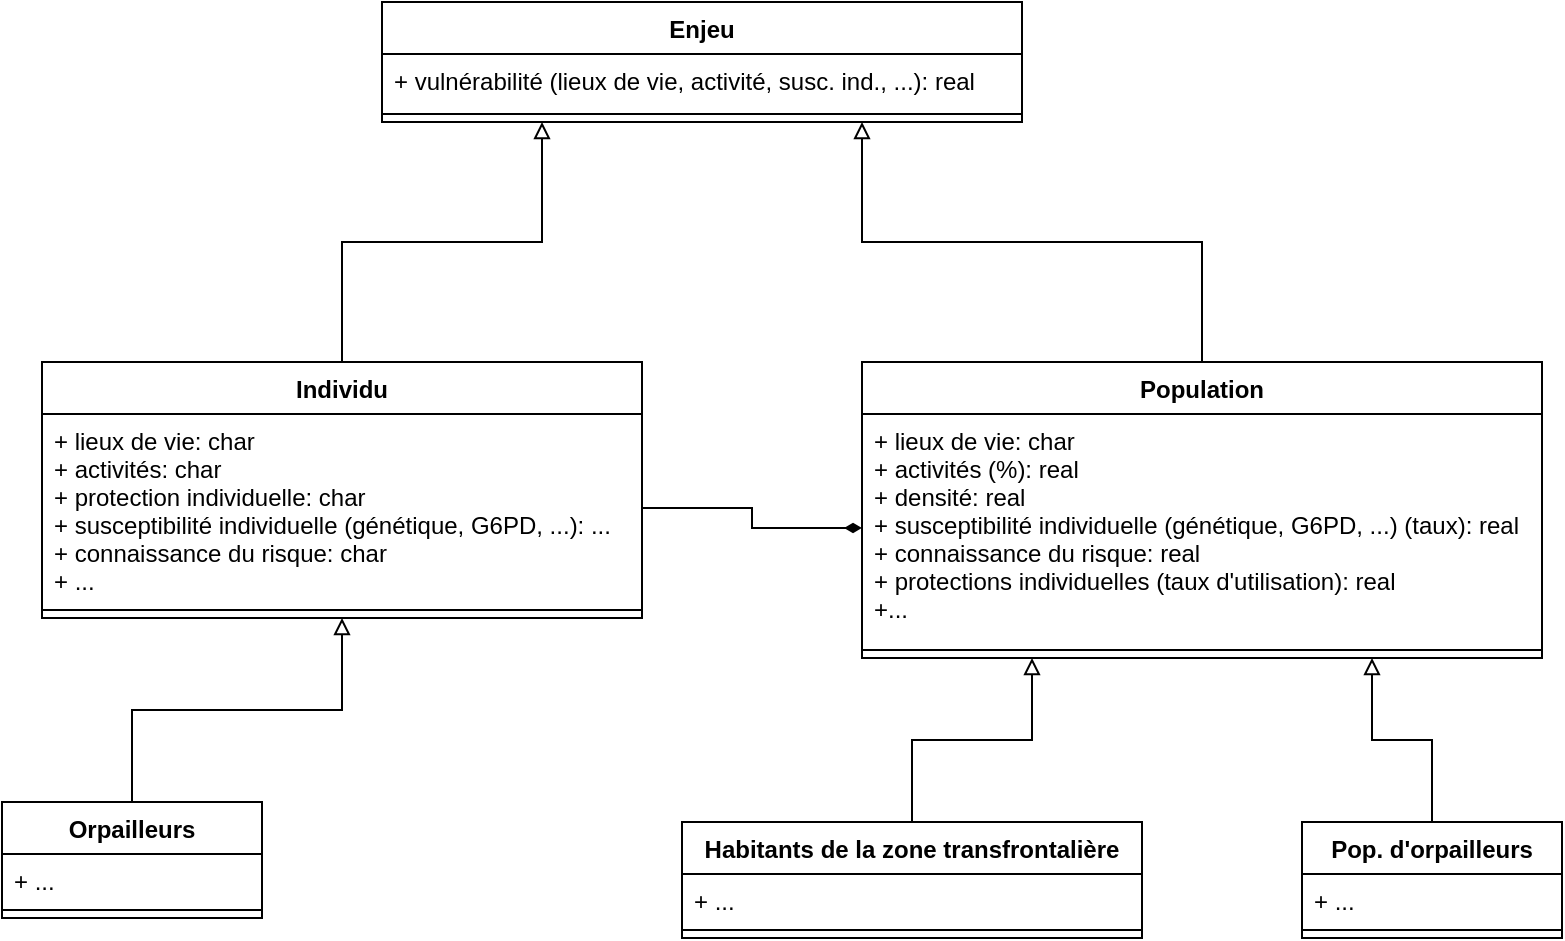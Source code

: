 <mxfile version="18.0.5" type="github">
  <diagram id="p6t1xGRjiH8hZAtJBaEH" name="Page-1">
    <mxGraphModel dx="1355" dy="777" grid="1" gridSize="10" guides="1" tooltips="1" connect="1" arrows="1" fold="1" page="1" pageScale="1" pageWidth="827" pageHeight="1169" math="0" shadow="0">
      <root>
        <mxCell id="0" />
        <mxCell id="1" parent="0" />
        <mxCell id="fkNfoiBsVdpP70R4Vi2L-1" value="Enjeu" style="swimlane;fontStyle=1;align=center;verticalAlign=top;childLayout=stackLayout;horizontal=1;startSize=26;horizontalStack=0;resizeParent=1;resizeParentMax=0;resizeLast=0;collapsible=1;marginBottom=0;" vertex="1" parent="1">
          <mxGeometry x="210" y="190" width="320" height="60" as="geometry" />
        </mxCell>
        <mxCell id="fkNfoiBsVdpP70R4Vi2L-2" value="+ vulnérabilité (lieux de vie, activité, susc. ind., ...): real" style="text;strokeColor=none;fillColor=none;align=left;verticalAlign=top;spacingLeft=4;spacingRight=4;overflow=hidden;rotatable=0;points=[[0,0.5],[1,0.5]];portConstraint=eastwest;" vertex="1" parent="fkNfoiBsVdpP70R4Vi2L-1">
          <mxGeometry y="26" width="320" height="26" as="geometry" />
        </mxCell>
        <mxCell id="fkNfoiBsVdpP70R4Vi2L-3" value="" style="line;strokeWidth=1;fillColor=none;align=left;verticalAlign=middle;spacingTop=-1;spacingLeft=3;spacingRight=3;rotatable=0;labelPosition=right;points=[];portConstraint=eastwest;" vertex="1" parent="fkNfoiBsVdpP70R4Vi2L-1">
          <mxGeometry y="52" width="320" height="8" as="geometry" />
        </mxCell>
        <mxCell id="fkNfoiBsVdpP70R4Vi2L-10" style="edgeStyle=orthogonalEdgeStyle;rounded=0;orthogonalLoop=1;jettySize=auto;html=1;exitX=0.5;exitY=0;exitDx=0;exitDy=0;entryX=0.25;entryY=1;entryDx=0;entryDy=0;endArrow=block;endFill=0;" edge="1" parent="1" source="fkNfoiBsVdpP70R4Vi2L-4" target="fkNfoiBsVdpP70R4Vi2L-1">
          <mxGeometry relative="1" as="geometry" />
        </mxCell>
        <mxCell id="fkNfoiBsVdpP70R4Vi2L-4" value="Individu" style="swimlane;fontStyle=1;align=center;verticalAlign=top;childLayout=stackLayout;horizontal=1;startSize=26;horizontalStack=0;resizeParent=1;resizeParentMax=0;resizeLast=0;collapsible=1;marginBottom=0;" vertex="1" parent="1">
          <mxGeometry x="40" y="370" width="300" height="128" as="geometry" />
        </mxCell>
        <mxCell id="fkNfoiBsVdpP70R4Vi2L-5" value="+ lieux de vie: char&#xa;+ activités: char&#xa;+ protection individuelle: char&#xa;+ susceptibilité individuelle (génétique, G6PD, ...): ...&#xa;+ connaissance du risque: char&#xa;+ ..." style="text;strokeColor=none;fillColor=none;align=left;verticalAlign=top;spacingLeft=4;spacingRight=4;overflow=hidden;rotatable=0;points=[[0,0.5],[1,0.5]];portConstraint=eastwest;" vertex="1" parent="fkNfoiBsVdpP70R4Vi2L-4">
          <mxGeometry y="26" width="300" height="94" as="geometry" />
        </mxCell>
        <mxCell id="fkNfoiBsVdpP70R4Vi2L-6" value="" style="line;strokeWidth=1;fillColor=none;align=left;verticalAlign=middle;spacingTop=-1;spacingLeft=3;spacingRight=3;rotatable=0;labelPosition=right;points=[];portConstraint=eastwest;" vertex="1" parent="fkNfoiBsVdpP70R4Vi2L-4">
          <mxGeometry y="120" width="300" height="8" as="geometry" />
        </mxCell>
        <mxCell id="fkNfoiBsVdpP70R4Vi2L-11" style="edgeStyle=orthogonalEdgeStyle;rounded=0;orthogonalLoop=1;jettySize=auto;html=1;exitX=0.5;exitY=0;exitDx=0;exitDy=0;entryX=0.75;entryY=1;entryDx=0;entryDy=0;endArrow=block;endFill=0;" edge="1" parent="1" source="fkNfoiBsVdpP70R4Vi2L-7" target="fkNfoiBsVdpP70R4Vi2L-1">
          <mxGeometry relative="1" as="geometry" />
        </mxCell>
        <mxCell id="fkNfoiBsVdpP70R4Vi2L-7" value="Population" style="swimlane;fontStyle=1;align=center;verticalAlign=top;childLayout=stackLayout;horizontal=1;startSize=26;horizontalStack=0;resizeParent=1;resizeParentMax=0;resizeLast=0;collapsible=1;marginBottom=0;" vertex="1" parent="1">
          <mxGeometry x="450" y="370" width="340" height="148" as="geometry" />
        </mxCell>
        <mxCell id="fkNfoiBsVdpP70R4Vi2L-8" value="+ lieux de vie: char&#xa;+ activités (%): real&#xa;+ densité: real&#xa;+ susceptibilité individuelle (génétique, G6PD, ...) (taux): real&#xa;+ connaissance du risque: real&#xa;+ protections individuelles (taux d&#39;utilisation): real&#xa;+..." style="text;strokeColor=none;fillColor=none;align=left;verticalAlign=top;spacingLeft=4;spacingRight=4;overflow=hidden;rotatable=0;points=[[0,0.5],[1,0.5]];portConstraint=eastwest;" vertex="1" parent="fkNfoiBsVdpP70R4Vi2L-7">
          <mxGeometry y="26" width="340" height="114" as="geometry" />
        </mxCell>
        <mxCell id="fkNfoiBsVdpP70R4Vi2L-9" value="" style="line;strokeWidth=1;fillColor=none;align=left;verticalAlign=middle;spacingTop=-1;spacingLeft=3;spacingRight=3;rotatable=0;labelPosition=right;points=[];portConstraint=eastwest;" vertex="1" parent="fkNfoiBsVdpP70R4Vi2L-7">
          <mxGeometry y="140" width="340" height="8" as="geometry" />
        </mxCell>
        <mxCell id="fkNfoiBsVdpP70R4Vi2L-18" style="edgeStyle=orthogonalEdgeStyle;rounded=0;orthogonalLoop=1;jettySize=auto;html=1;exitX=0.5;exitY=0;exitDx=0;exitDy=0;entryX=0.25;entryY=1;entryDx=0;entryDy=0;endArrow=block;endFill=0;" edge="1" parent="1" source="fkNfoiBsVdpP70R4Vi2L-12" target="fkNfoiBsVdpP70R4Vi2L-7">
          <mxGeometry relative="1" as="geometry" />
        </mxCell>
        <mxCell id="fkNfoiBsVdpP70R4Vi2L-12" value="Habitants de la zone transfrontalière" style="swimlane;fontStyle=1;align=center;verticalAlign=top;childLayout=stackLayout;horizontal=1;startSize=26;horizontalStack=0;resizeParent=1;resizeParentMax=0;resizeLast=0;collapsible=1;marginBottom=0;" vertex="1" parent="1">
          <mxGeometry x="360" y="600" width="230" height="58" as="geometry" />
        </mxCell>
        <mxCell id="fkNfoiBsVdpP70R4Vi2L-13" value="+ ..." style="text;strokeColor=none;fillColor=none;align=left;verticalAlign=top;spacingLeft=4;spacingRight=4;overflow=hidden;rotatable=0;points=[[0,0.5],[1,0.5]];portConstraint=eastwest;" vertex="1" parent="fkNfoiBsVdpP70R4Vi2L-12">
          <mxGeometry y="26" width="230" height="24" as="geometry" />
        </mxCell>
        <mxCell id="fkNfoiBsVdpP70R4Vi2L-14" value="" style="line;strokeWidth=1;fillColor=none;align=left;verticalAlign=middle;spacingTop=-1;spacingLeft=3;spacingRight=3;rotatable=0;labelPosition=right;points=[];portConstraint=eastwest;" vertex="1" parent="fkNfoiBsVdpP70R4Vi2L-12">
          <mxGeometry y="50" width="230" height="8" as="geometry" />
        </mxCell>
        <mxCell id="fkNfoiBsVdpP70R4Vi2L-19" style="edgeStyle=orthogonalEdgeStyle;rounded=0;orthogonalLoop=1;jettySize=auto;html=1;exitX=0.5;exitY=0;exitDx=0;exitDy=0;entryX=0.75;entryY=1;entryDx=0;entryDy=0;endArrow=block;endFill=0;" edge="1" parent="1" source="fkNfoiBsVdpP70R4Vi2L-15" target="fkNfoiBsVdpP70R4Vi2L-7">
          <mxGeometry relative="1" as="geometry" />
        </mxCell>
        <mxCell id="fkNfoiBsVdpP70R4Vi2L-15" value="Pop. d&#39;orpailleurs" style="swimlane;fontStyle=1;align=center;verticalAlign=top;childLayout=stackLayout;horizontal=1;startSize=26;horizontalStack=0;resizeParent=1;resizeParentMax=0;resizeLast=0;collapsible=1;marginBottom=0;" vertex="1" parent="1">
          <mxGeometry x="670" y="600" width="130" height="58" as="geometry" />
        </mxCell>
        <mxCell id="fkNfoiBsVdpP70R4Vi2L-16" value="+ ..." style="text;strokeColor=none;fillColor=none;align=left;verticalAlign=top;spacingLeft=4;spacingRight=4;overflow=hidden;rotatable=0;points=[[0,0.5],[1,0.5]];portConstraint=eastwest;" vertex="1" parent="fkNfoiBsVdpP70R4Vi2L-15">
          <mxGeometry y="26" width="130" height="24" as="geometry" />
        </mxCell>
        <mxCell id="fkNfoiBsVdpP70R4Vi2L-17" value="" style="line;strokeWidth=1;fillColor=none;align=left;verticalAlign=middle;spacingTop=-1;spacingLeft=3;spacingRight=3;rotatable=0;labelPosition=right;points=[];portConstraint=eastwest;" vertex="1" parent="fkNfoiBsVdpP70R4Vi2L-15">
          <mxGeometry y="50" width="130" height="8" as="geometry" />
        </mxCell>
        <mxCell id="fkNfoiBsVdpP70R4Vi2L-20" style="edgeStyle=orthogonalEdgeStyle;rounded=0;orthogonalLoop=1;jettySize=auto;html=1;exitX=1;exitY=0.5;exitDx=0;exitDy=0;entryX=0;entryY=0.5;entryDx=0;entryDy=0;endArrow=diamondThin;endFill=1;" edge="1" parent="1" source="fkNfoiBsVdpP70R4Vi2L-5" target="fkNfoiBsVdpP70R4Vi2L-8">
          <mxGeometry relative="1" as="geometry" />
        </mxCell>
        <mxCell id="fkNfoiBsVdpP70R4Vi2L-24" style="edgeStyle=orthogonalEdgeStyle;rounded=0;orthogonalLoop=1;jettySize=auto;html=1;exitX=0.5;exitY=0;exitDx=0;exitDy=0;entryX=0.5;entryY=1;entryDx=0;entryDy=0;endArrow=block;endFill=0;" edge="1" parent="1" source="fkNfoiBsVdpP70R4Vi2L-21" target="fkNfoiBsVdpP70R4Vi2L-4">
          <mxGeometry relative="1" as="geometry" />
        </mxCell>
        <mxCell id="fkNfoiBsVdpP70R4Vi2L-21" value="Orpailleurs" style="swimlane;fontStyle=1;align=center;verticalAlign=top;childLayout=stackLayout;horizontal=1;startSize=26;horizontalStack=0;resizeParent=1;resizeParentMax=0;resizeLast=0;collapsible=1;marginBottom=0;" vertex="1" parent="1">
          <mxGeometry x="20" y="590" width="130" height="58" as="geometry" />
        </mxCell>
        <mxCell id="fkNfoiBsVdpP70R4Vi2L-22" value="+ ..." style="text;strokeColor=none;fillColor=none;align=left;verticalAlign=top;spacingLeft=4;spacingRight=4;overflow=hidden;rotatable=0;points=[[0,0.5],[1,0.5]];portConstraint=eastwest;" vertex="1" parent="fkNfoiBsVdpP70R4Vi2L-21">
          <mxGeometry y="26" width="130" height="24" as="geometry" />
        </mxCell>
        <mxCell id="fkNfoiBsVdpP70R4Vi2L-23" value="" style="line;strokeWidth=1;fillColor=none;align=left;verticalAlign=middle;spacingTop=-1;spacingLeft=3;spacingRight=3;rotatable=0;labelPosition=right;points=[];portConstraint=eastwest;" vertex="1" parent="fkNfoiBsVdpP70R4Vi2L-21">
          <mxGeometry y="50" width="130" height="8" as="geometry" />
        </mxCell>
      </root>
    </mxGraphModel>
  </diagram>
</mxfile>
